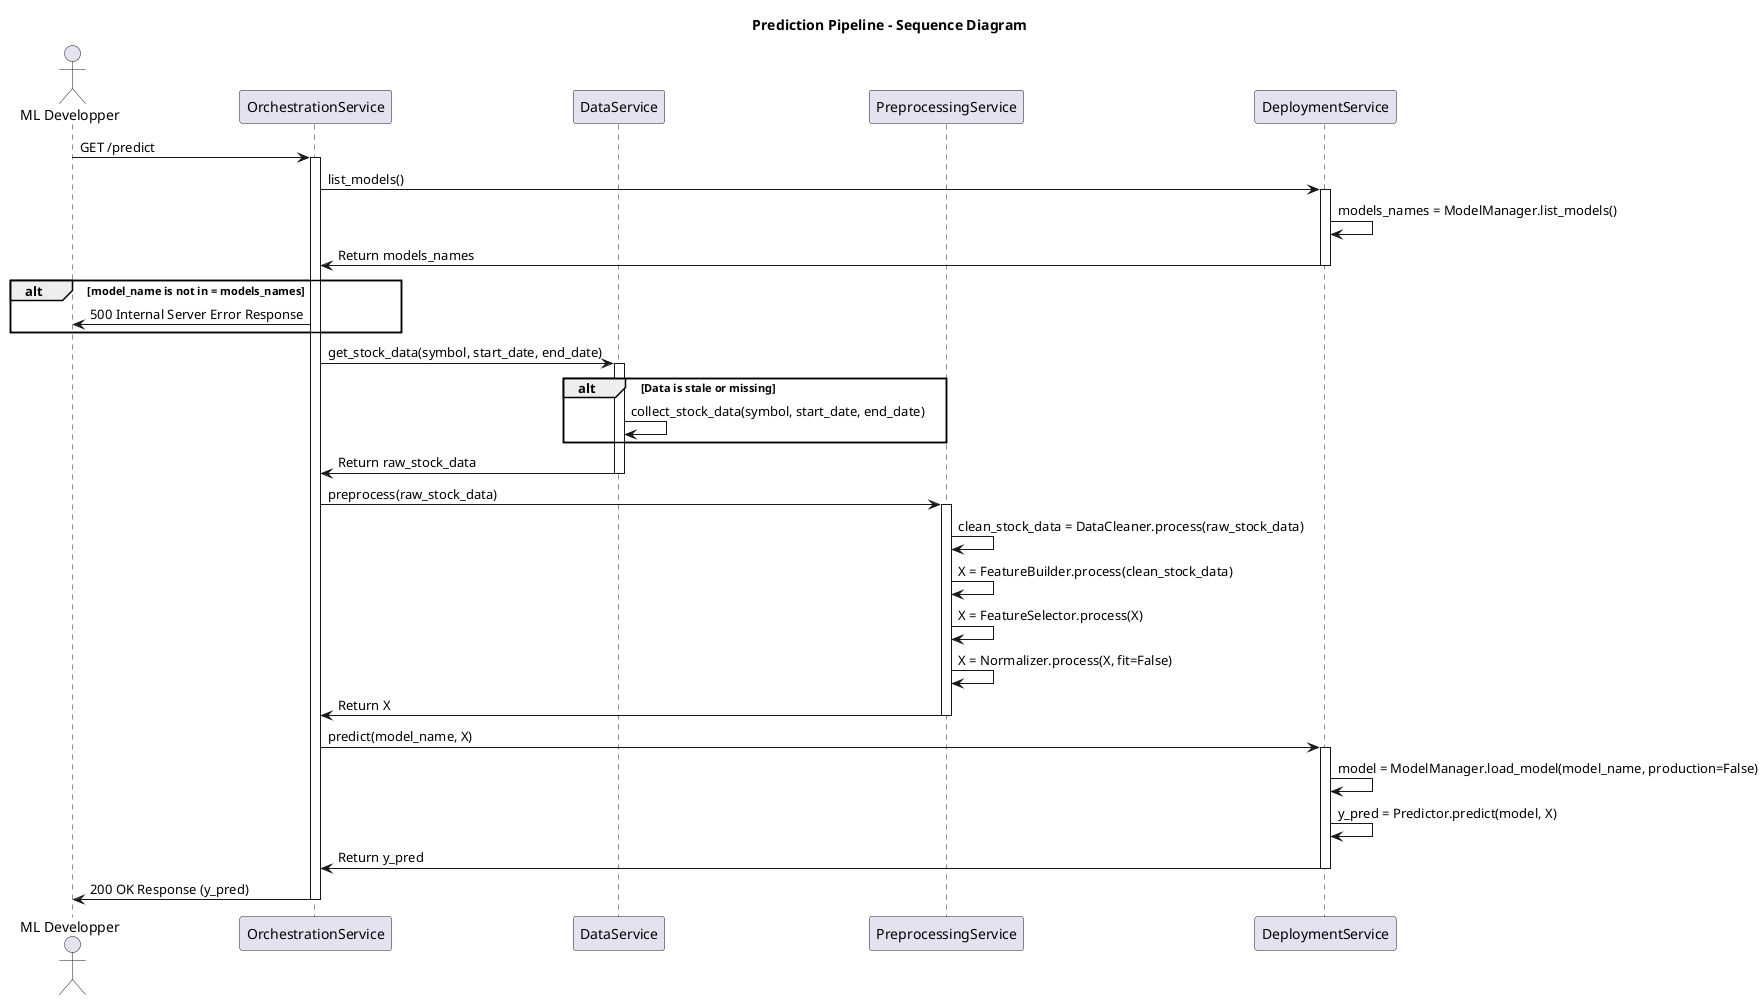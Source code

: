 @startuml

title Prediction Pipeline - Sequence Diagram

Actor "ML Developper" as User
participant OrchestrationService
participant DataService
participant PreprocessingService
participant DeploymentService


User -> OrchestrationService : GET /predict
activate OrchestrationService


OrchestrationService -> DeploymentService : list_models()
activate DeploymentService
DeploymentService -> DeploymentService : models_names = ModelManager.list_models()
DeploymentService -> OrchestrationService : Return models_names
deactivate DeploymentService

alt model_name is not in = models_names
    OrchestrationService -> User : 500 Internal Server Error Response
end


OrchestrationService -> DataService : get_stock_data(symbol, start_date, end_date)
activate DataService

alt Data is stale or missing
    DataService -> DataService : collect_stock_data(symbol, start_date, end_date)
end
DataService -> OrchestrationService : Return raw_stock_data
deactivate DataService


OrchestrationService -> PreprocessingService : preprocess(raw_stock_data)
activate PreprocessingService
PreprocessingService -> PreprocessingService : clean_stock_data = DataCleaner.process(raw_stock_data)
PreprocessingService -> PreprocessingService : X = FeatureBuilder.process(clean_stock_data)
PreprocessingService -> PreprocessingService : X = FeatureSelector.process(X)
PreprocessingService -> PreprocessingService : X = Normalizer.process(X, fit=False)
PreprocessingService -> OrchestrationService : Return X
deactivate PreprocessingService

OrchestrationService -> DeploymentService : predict(model_name, X)
activate DeploymentService

DeploymentService -> DeploymentService : model = ModelManager.load_model(model_name, production=False)
DeploymentService -> DeploymentService : y_pred = Predictor.predict(model, X)

DeploymentService -> OrchestrationService : Return y_pred
deactivate DeploymentService


OrchestrationService -> User : 200 OK Response (y_pred)
deactivate OrchestrationService

@enduml
